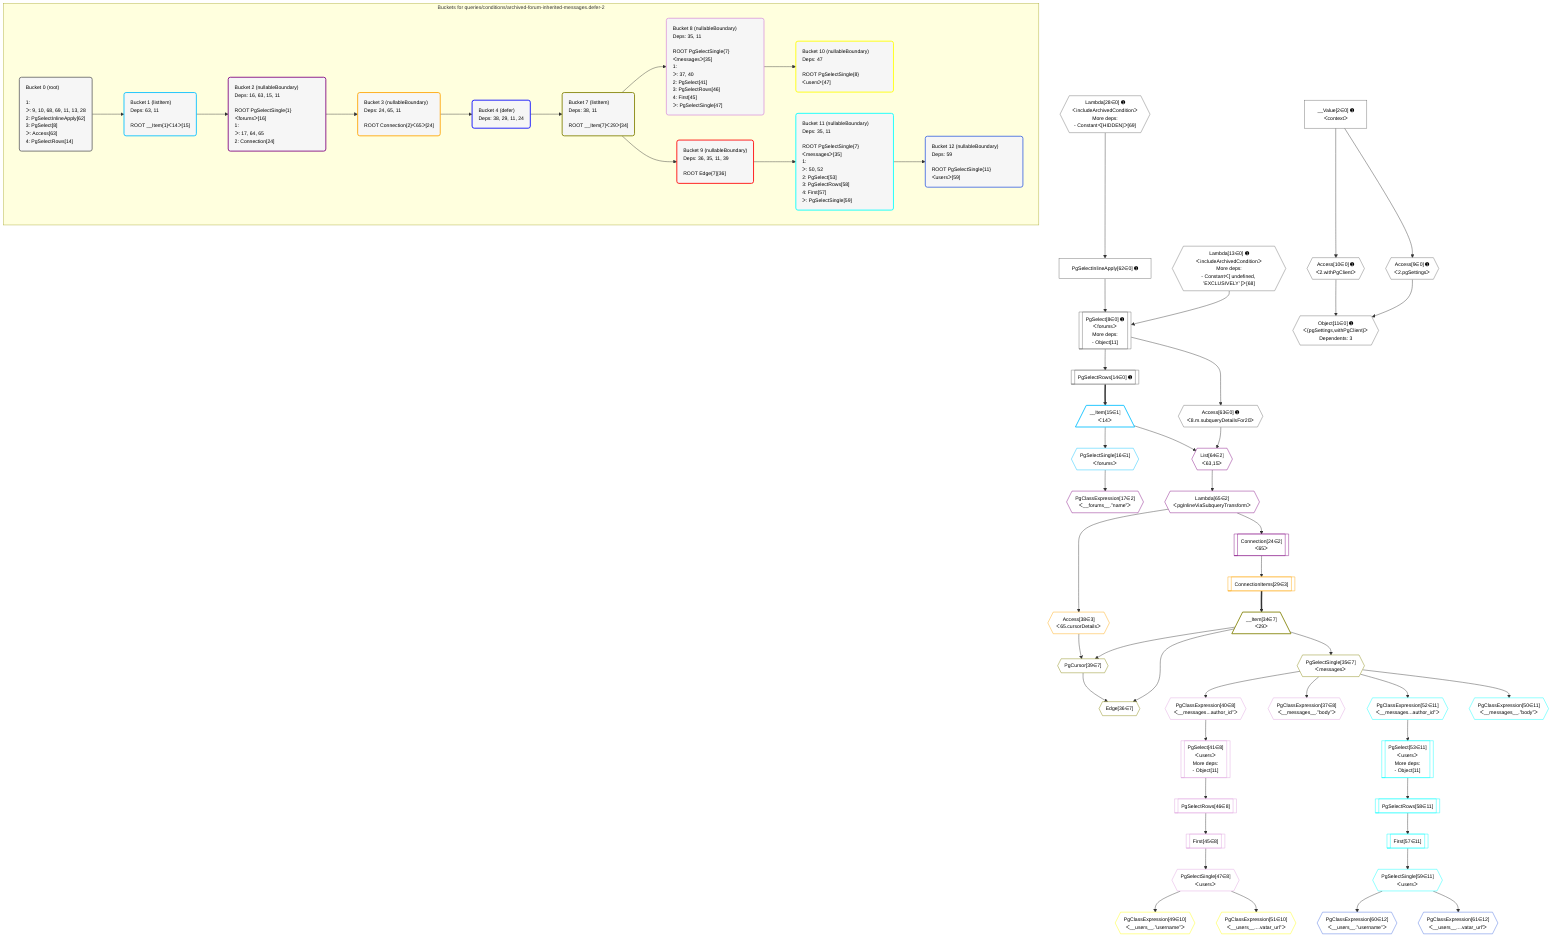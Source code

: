 %%{init: {'themeVariables': { 'fontSize': '12px'}}}%%
graph TD
    classDef path fill:#eee,stroke:#000,color:#000
    classDef plan fill:#fff,stroke-width:1px,color:#000
    classDef itemplan fill:#fff,stroke-width:2px,color:#000
    classDef unbatchedplan fill:#dff,stroke-width:1px,color:#000
    classDef sideeffectplan fill:#fcc,stroke-width:2px,color:#000
    classDef bucket fill:#f6f6f6,color:#000,stroke-width:2px,text-align:left

    subgraph "Buckets for queries/conditions/archived-forum-inherited-messages.defer-2"
    Bucket0("Bucket 0 (root)<br /><br />1: <br />ᐳ: 9, 10, 68, 69, 11, 13, 28<br />2: PgSelectInlineApply[62]<br />3: PgSelect[8]<br />ᐳ: Access[63]<br />4: PgSelectRows[14]"):::bucket
    Bucket1("Bucket 1 (listItem)<br />Deps: 63, 11<br /><br />ROOT __Item{1}ᐸ14ᐳ[15]"):::bucket
    Bucket2("Bucket 2 (nullableBoundary)<br />Deps: 16, 63, 15, 11<br /><br />ROOT PgSelectSingle{1}ᐸforumsᐳ[16]<br />1: <br />ᐳ: 17, 64, 65<br />2: Connection[24]"):::bucket
    Bucket3("Bucket 3 (nullableBoundary)<br />Deps: 24, 65, 11<br /><br />ROOT Connection{2}ᐸ65ᐳ[24]"):::bucket
    Bucket4("Bucket 4 (defer)<br />Deps: 38, 29, 11, 24"):::bucket
    Bucket7("Bucket 7 (listItem)<br />Deps: 38, 11<br /><br />ROOT __Item{7}ᐸ29ᐳ[34]"):::bucket
    Bucket8("Bucket 8 (nullableBoundary)<br />Deps: 35, 11<br /><br />ROOT PgSelectSingle{7}ᐸmessagesᐳ[35]<br />1: <br />ᐳ: 37, 40<br />2: PgSelect[41]<br />3: PgSelectRows[46]<br />4: First[45]<br />ᐳ: PgSelectSingle[47]"):::bucket
    Bucket9("Bucket 9 (nullableBoundary)<br />Deps: 36, 35, 11, 39<br /><br />ROOT Edge{7}[36]"):::bucket
    Bucket10("Bucket 10 (nullableBoundary)<br />Deps: 47<br /><br />ROOT PgSelectSingle{8}ᐸusersᐳ[47]"):::bucket
    Bucket11("Bucket 11 (nullableBoundary)<br />Deps: 35, 11<br /><br />ROOT PgSelectSingle{7}ᐸmessagesᐳ[35]<br />1: <br />ᐳ: 50, 52<br />2: PgSelect[53]<br />3: PgSelectRows[58]<br />4: First[57]<br />ᐳ: PgSelectSingle[59]"):::bucket
    Bucket12("Bucket 12 (nullableBoundary)<br />Deps: 59<br /><br />ROOT PgSelectSingle{11}ᐸusersᐳ[59]"):::bucket
    end
    Bucket0 --> Bucket1
    Bucket1 --> Bucket2
    Bucket2 --> Bucket3
    Bucket3 --> Bucket4
    Bucket4 --> Bucket7
    Bucket7 --> Bucket8 & Bucket9
    Bucket8 --> Bucket10
    Bucket9 --> Bucket11
    Bucket11 --> Bucket12

    %% plan dependencies
    PgSelect8[["PgSelect[8∈0] ➊<br />ᐸforumsᐳ<br />More deps:<br />- Object[11]"]]:::plan
    Lambda13{{"Lambda[13∈0] ➊<br />ᐸincludeArchivedConditionᐳ<br />More deps:<br />- Constantᐸ[ undefined, 'EXCLUSIVELY' ]ᐳ[68]"}}:::plan
    PgSelectInlineApply62["PgSelectInlineApply[62∈0] ➊"]:::plan
    Lambda13 & PgSelectInlineApply62 --> PgSelect8
    Object11{{"Object[11∈0] ➊<br />ᐸ{pgSettings,withPgClient}ᐳ<br />Dependents: 3"}}:::plan
    Access9{{"Access[9∈0] ➊<br />ᐸ2.pgSettingsᐳ"}}:::plan
    Access10{{"Access[10∈0] ➊<br />ᐸ2.withPgClientᐳ"}}:::plan
    Access9 & Access10 --> Object11
    __Value2["__Value[2∈0] ➊<br />ᐸcontextᐳ"]:::plan
    __Value2 --> Access9
    __Value2 --> Access10
    PgSelectRows14[["PgSelectRows[14∈0] ➊"]]:::plan
    PgSelect8 --> PgSelectRows14
    Lambda28{{"Lambda[28∈0] ➊<br />ᐸincludeArchivedConditionᐳ<br />More deps:<br />- Constantᐸ[HIDDEN]ᐳ[69]"}}:::plan
    Lambda28 --> PgSelectInlineApply62
    Access63{{"Access[63∈0] ➊<br />ᐸ8.m.subqueryDetailsFor20ᐳ"}}:::plan
    PgSelect8 --> Access63
    __Item15[/"__Item[15∈1]<br />ᐸ14ᐳ"\]:::itemplan
    PgSelectRows14 ==> __Item15
    PgSelectSingle16{{"PgSelectSingle[16∈1]<br />ᐸforumsᐳ"}}:::plan
    __Item15 --> PgSelectSingle16
    List64{{"List[64∈2]<br />ᐸ63,15ᐳ"}}:::plan
    Access63 & __Item15 --> List64
    PgClassExpression17{{"PgClassExpression[17∈2]<br />ᐸ__forums__.”name”ᐳ"}}:::plan
    PgSelectSingle16 --> PgClassExpression17
    Connection24[["Connection[24∈2]<br />ᐸ65ᐳ"]]:::plan
    Lambda65{{"Lambda[65∈2]<br />ᐸpgInlineViaSubqueryTransformᐳ"}}:::plan
    Lambda65 --> Connection24
    List64 --> Lambda65
    ConnectionItems29[["ConnectionItems[29∈3]"]]:::plan
    Connection24 --> ConnectionItems29
    Access38{{"Access[38∈3]<br />ᐸ65.cursorDetailsᐳ"}}:::plan
    Lambda65 --> Access38
    Edge36{{"Edge[36∈7]"}}:::plan
    __Item34[/"__Item[34∈7]<br />ᐸ29ᐳ"\]:::itemplan
    PgCursor39{{"PgCursor[39∈7]"}}:::plan
    __Item34 & PgCursor39 --> Edge36
    __Item34 & Access38 --> PgCursor39
    ConnectionItems29 ==> __Item34
    PgSelectSingle35{{"PgSelectSingle[35∈7]<br />ᐸmessagesᐳ"}}:::plan
    __Item34 --> PgSelectSingle35
    PgSelect41[["PgSelect[41∈8]<br />ᐸusersᐳ<br />More deps:<br />- Object[11]"]]:::plan
    PgClassExpression40{{"PgClassExpression[40∈8]<br />ᐸ__messages...author_id”ᐳ"}}:::plan
    PgClassExpression40 --> PgSelect41
    PgClassExpression37{{"PgClassExpression[37∈8]<br />ᐸ__messages__.”body”ᐳ"}}:::plan
    PgSelectSingle35 --> PgClassExpression37
    PgSelectSingle35 --> PgClassExpression40
    First45[["First[45∈8]"]]:::plan
    PgSelectRows46[["PgSelectRows[46∈8]"]]:::plan
    PgSelectRows46 --> First45
    PgSelect41 --> PgSelectRows46
    PgSelectSingle47{{"PgSelectSingle[47∈8]<br />ᐸusersᐳ"}}:::plan
    First45 --> PgSelectSingle47
    PgClassExpression49{{"PgClassExpression[49∈10]<br />ᐸ__users__.”username”ᐳ"}}:::plan
    PgSelectSingle47 --> PgClassExpression49
    PgClassExpression51{{"PgClassExpression[51∈10]<br />ᐸ__users__....vatar_url”ᐳ"}}:::plan
    PgSelectSingle47 --> PgClassExpression51
    PgSelect53[["PgSelect[53∈11]<br />ᐸusersᐳ<br />More deps:<br />- Object[11]"]]:::plan
    PgClassExpression52{{"PgClassExpression[52∈11]<br />ᐸ__messages...author_id”ᐳ"}}:::plan
    PgClassExpression52 --> PgSelect53
    PgClassExpression50{{"PgClassExpression[50∈11]<br />ᐸ__messages__.”body”ᐳ"}}:::plan
    PgSelectSingle35 --> PgClassExpression50
    PgSelectSingle35 --> PgClassExpression52
    First57[["First[57∈11]"]]:::plan
    PgSelectRows58[["PgSelectRows[58∈11]"]]:::plan
    PgSelectRows58 --> First57
    PgSelect53 --> PgSelectRows58
    PgSelectSingle59{{"PgSelectSingle[59∈11]<br />ᐸusersᐳ"}}:::plan
    First57 --> PgSelectSingle59
    PgClassExpression60{{"PgClassExpression[60∈12]<br />ᐸ__users__.”username”ᐳ"}}:::plan
    PgSelectSingle59 --> PgClassExpression60
    PgClassExpression61{{"PgClassExpression[61∈12]<br />ᐸ__users__....vatar_url”ᐳ"}}:::plan
    PgSelectSingle59 --> PgClassExpression61

    %% define steps
    classDef bucket0 stroke:#696969
    class Bucket0,__Value2,PgSelect8,Access9,Access10,Object11,Lambda13,PgSelectRows14,Lambda28,PgSelectInlineApply62,Access63 bucket0
    classDef bucket1 stroke:#00bfff
    class Bucket1,__Item15,PgSelectSingle16 bucket1
    classDef bucket2 stroke:#7f007f
    class Bucket2,PgClassExpression17,Connection24,List64,Lambda65 bucket2
    classDef bucket3 stroke:#ffa500
    class Bucket3,ConnectionItems29,Access38 bucket3
    classDef bucket4 stroke:#0000ff
    class Bucket4 bucket4
    classDef bucket7 stroke:#808000
    class Bucket7,__Item34,PgSelectSingle35,Edge36,PgCursor39 bucket7
    classDef bucket8 stroke:#dda0dd
    class Bucket8,PgClassExpression37,PgClassExpression40,PgSelect41,First45,PgSelectRows46,PgSelectSingle47 bucket8
    classDef bucket9 stroke:#ff0000
    class Bucket9 bucket9
    classDef bucket10 stroke:#ffff00
    class Bucket10,PgClassExpression49,PgClassExpression51 bucket10
    classDef bucket11 stroke:#00ffff
    class Bucket11,PgClassExpression50,PgClassExpression52,PgSelect53,First57,PgSelectRows58,PgSelectSingle59 bucket11
    classDef bucket12 stroke:#4169e1
    class Bucket12,PgClassExpression60,PgClassExpression61 bucket12